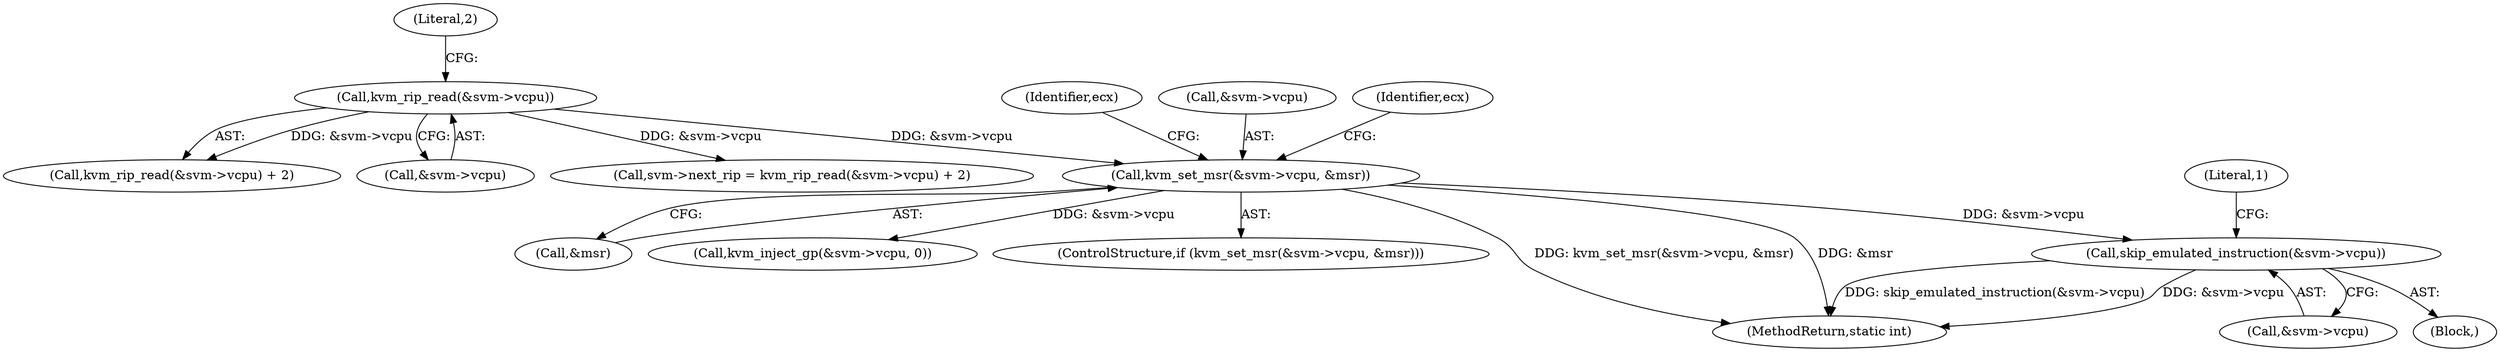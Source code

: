 digraph "0_linux_854e8bb1aa06c578c2c9145fa6bfe3680ef63b23@pointer" {
"1000197" [label="(Call,skip_emulated_instruction(&svm->vcpu))"];
"1000175" [label="(Call,kvm_set_msr(&svm->vcpu, &msr))"];
"1000168" [label="(Call,kvm_rip_read(&svm->vcpu))"];
"1000203" [label="(Literal,1)"];
"1000169" [label="(Call,&svm->vcpu)"];
"1000163" [label="(Call,svm->next_rip = kvm_rip_read(&svm->vcpu) + 2)"];
"1000193" [label="(Block,)"];
"1000175" [label="(Call,kvm_set_msr(&svm->vcpu, &msr))"];
"1000180" [label="(Call,&msr)"];
"1000186" [label="(Call,kvm_inject_gp(&svm->vcpu, 0))"];
"1000168" [label="(Call,kvm_rip_read(&svm->vcpu))"];
"1000197" [label="(Call,skip_emulated_instruction(&svm->vcpu))"];
"1000184" [label="(Identifier,ecx)"];
"1000173" [label="(Literal,2)"];
"1000167" [label="(Call,kvm_rip_read(&svm->vcpu) + 2)"];
"1000198" [label="(Call,&svm->vcpu)"];
"1000176" [label="(Call,&svm->vcpu)"];
"1000195" [label="(Identifier,ecx)"];
"1000174" [label="(ControlStructure,if (kvm_set_msr(&svm->vcpu, &msr)))"];
"1000204" [label="(MethodReturn,static int)"];
"1000197" -> "1000193"  [label="AST: "];
"1000197" -> "1000198"  [label="CFG: "];
"1000198" -> "1000197"  [label="AST: "];
"1000203" -> "1000197"  [label="CFG: "];
"1000197" -> "1000204"  [label="DDG: skip_emulated_instruction(&svm->vcpu)"];
"1000197" -> "1000204"  [label="DDG: &svm->vcpu"];
"1000175" -> "1000197"  [label="DDG: &svm->vcpu"];
"1000175" -> "1000174"  [label="AST: "];
"1000175" -> "1000180"  [label="CFG: "];
"1000176" -> "1000175"  [label="AST: "];
"1000180" -> "1000175"  [label="AST: "];
"1000184" -> "1000175"  [label="CFG: "];
"1000195" -> "1000175"  [label="CFG: "];
"1000175" -> "1000204"  [label="DDG: kvm_set_msr(&svm->vcpu, &msr)"];
"1000175" -> "1000204"  [label="DDG: &msr"];
"1000168" -> "1000175"  [label="DDG: &svm->vcpu"];
"1000175" -> "1000186"  [label="DDG: &svm->vcpu"];
"1000168" -> "1000167"  [label="AST: "];
"1000168" -> "1000169"  [label="CFG: "];
"1000169" -> "1000168"  [label="AST: "];
"1000173" -> "1000168"  [label="CFG: "];
"1000168" -> "1000163"  [label="DDG: &svm->vcpu"];
"1000168" -> "1000167"  [label="DDG: &svm->vcpu"];
}
